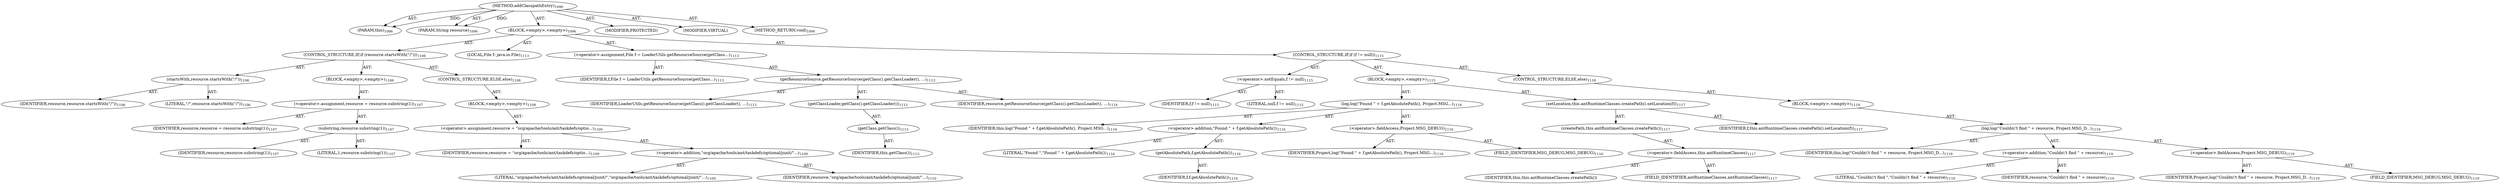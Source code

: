 digraph "addClasspathEntry" {  
"111669149744" [label = <(METHOD,addClasspathEntry)<SUB>1096</SUB>> ]
"115964117013" [label = <(PARAM,this)<SUB>1096</SUB>> ]
"115964117083" [label = <(PARAM,String resource)<SUB>1096</SUB>> ]
"25769803903" [label = <(BLOCK,&lt;empty&gt;,&lt;empty&gt;)<SUB>1096</SUB>> ]
"47244640326" [label = <(CONTROL_STRUCTURE,IF,if (resource.startsWith(&quot;/&quot;)))<SUB>1106</SUB>> ]
"30064771713" [label = <(startsWith,resource.startsWith(&quot;/&quot;))<SUB>1106</SUB>> ]
"68719477284" [label = <(IDENTIFIER,resource,resource.startsWith(&quot;/&quot;))<SUB>1106</SUB>> ]
"90194313326" [label = <(LITERAL,&quot;/&quot;,resource.startsWith(&quot;/&quot;))<SUB>1106</SUB>> ]
"25769803904" [label = <(BLOCK,&lt;empty&gt;,&lt;empty&gt;)<SUB>1106</SUB>> ]
"30064771714" [label = <(&lt;operator&gt;.assignment,resource = resource.substring(1))<SUB>1107</SUB>> ]
"68719477285" [label = <(IDENTIFIER,resource,resource = resource.substring(1))<SUB>1107</SUB>> ]
"30064771715" [label = <(substring,resource.substring(1))<SUB>1107</SUB>> ]
"68719477286" [label = <(IDENTIFIER,resource,resource.substring(1))<SUB>1107</SUB>> ]
"90194313327" [label = <(LITERAL,1,resource.substring(1))<SUB>1107</SUB>> ]
"47244640327" [label = <(CONTROL_STRUCTURE,ELSE,else)<SUB>1108</SUB>> ]
"25769803905" [label = <(BLOCK,&lt;empty&gt;,&lt;empty&gt;)<SUB>1108</SUB>> ]
"30064771716" [label = <(&lt;operator&gt;.assignment,resource = &quot;org/apache/tools/ant/taskdefs/optio...)<SUB>1109</SUB>> ]
"68719477287" [label = <(IDENTIFIER,resource,resource = &quot;org/apache/tools/ant/taskdefs/optio...)<SUB>1109</SUB>> ]
"30064771717" [label = <(&lt;operator&gt;.addition,&quot;org/apache/tools/ant/taskdefs/optional/junit/&quot;...)<SUB>1109</SUB>> ]
"90194313328" [label = <(LITERAL,&quot;org/apache/tools/ant/taskdefs/optional/junit/&quot;,&quot;org/apache/tools/ant/taskdefs/optional/junit/&quot;...)<SUB>1109</SUB>> ]
"68719477288" [label = <(IDENTIFIER,resource,&quot;org/apache/tools/ant/taskdefs/optional/junit/&quot;...)<SUB>1110</SUB>> ]
"94489280581" [label = <(LOCAL,File f: java.io.File)<SUB>1113</SUB>> ]
"30064771718" [label = <(&lt;operator&gt;.assignment,File f = LoaderUtils.getResourceSource(getClass...)<SUB>1113</SUB>> ]
"68719477289" [label = <(IDENTIFIER,f,File f = LoaderUtils.getResourceSource(getClass...)<SUB>1113</SUB>> ]
"30064771719" [label = <(getResourceSource,getResourceSource(getClass().getClassLoader(), ...)<SUB>1113</SUB>> ]
"68719477290" [label = <(IDENTIFIER,LoaderUtils,getResourceSource(getClass().getClassLoader(), ...)<SUB>1113</SUB>> ]
"30064771720" [label = <(getClassLoader,getClass().getClassLoader())<SUB>1113</SUB>> ]
"30064771721" [label = <(getClass,getClass())<SUB>1113</SUB>> ]
"68719476798" [label = <(IDENTIFIER,this,getClass())<SUB>1113</SUB>> ]
"68719477291" [label = <(IDENTIFIER,resource,getResourceSource(getClass().getClassLoader(), ...)<SUB>1114</SUB>> ]
"47244640328" [label = <(CONTROL_STRUCTURE,IF,if (f != null))<SUB>1115</SUB>> ]
"30064771722" [label = <(&lt;operator&gt;.notEquals,f != null)<SUB>1115</SUB>> ]
"68719477292" [label = <(IDENTIFIER,f,f != null)<SUB>1115</SUB>> ]
"90194313329" [label = <(LITERAL,null,f != null)<SUB>1115</SUB>> ]
"25769803906" [label = <(BLOCK,&lt;empty&gt;,&lt;empty&gt;)<SUB>1115</SUB>> ]
"30064771723" [label = <(log,log(&quot;Found &quot; + f.getAbsolutePath(), Project.MSG...)<SUB>1116</SUB>> ]
"68719476799" [label = <(IDENTIFIER,this,log(&quot;Found &quot; + f.getAbsolutePath(), Project.MSG...)<SUB>1116</SUB>> ]
"30064771724" [label = <(&lt;operator&gt;.addition,&quot;Found &quot; + f.getAbsolutePath())<SUB>1116</SUB>> ]
"90194313330" [label = <(LITERAL,&quot;Found &quot;,&quot;Found &quot; + f.getAbsolutePath())<SUB>1116</SUB>> ]
"30064771725" [label = <(getAbsolutePath,f.getAbsolutePath())<SUB>1116</SUB>> ]
"68719477293" [label = <(IDENTIFIER,f,f.getAbsolutePath())<SUB>1116</SUB>> ]
"30064771726" [label = <(&lt;operator&gt;.fieldAccess,Project.MSG_DEBUG)<SUB>1116</SUB>> ]
"68719477294" [label = <(IDENTIFIER,Project,log(&quot;Found &quot; + f.getAbsolutePath(), Project.MSG...)<SUB>1116</SUB>> ]
"55834574979" [label = <(FIELD_IDENTIFIER,MSG_DEBUG,MSG_DEBUG)<SUB>1116</SUB>> ]
"30064771727" [label = <(setLocation,this.antRuntimeClasses.createPath().setLocation(f))<SUB>1117</SUB>> ]
"30064771728" [label = <(createPath,this.antRuntimeClasses.createPath())<SUB>1117</SUB>> ]
"30064771729" [label = <(&lt;operator&gt;.fieldAccess,this.antRuntimeClasses)<SUB>1117</SUB>> ]
"68719477295" [label = <(IDENTIFIER,this,this.antRuntimeClasses.createPath())> ]
"55834574980" [label = <(FIELD_IDENTIFIER,antRuntimeClasses,antRuntimeClasses)<SUB>1117</SUB>> ]
"68719477296" [label = <(IDENTIFIER,f,this.antRuntimeClasses.createPath().setLocation(f))<SUB>1117</SUB>> ]
"47244640329" [label = <(CONTROL_STRUCTURE,ELSE,else)<SUB>1118</SUB>> ]
"25769803907" [label = <(BLOCK,&lt;empty&gt;,&lt;empty&gt;)<SUB>1118</SUB>> ]
"30064771730" [label = <(log,log(&quot;Couldn\'t find &quot; + resource, Project.MSG_D...)<SUB>1119</SUB>> ]
"68719476800" [label = <(IDENTIFIER,this,log(&quot;Couldn\'t find &quot; + resource, Project.MSG_D...)<SUB>1119</SUB>> ]
"30064771731" [label = <(&lt;operator&gt;.addition,&quot;Couldn\'t find &quot; + resource)<SUB>1119</SUB>> ]
"90194313331" [label = <(LITERAL,&quot;Couldn\'t find &quot;,&quot;Couldn\'t find &quot; + resource)<SUB>1119</SUB>> ]
"68719477297" [label = <(IDENTIFIER,resource,&quot;Couldn\'t find &quot; + resource)<SUB>1119</SUB>> ]
"30064771732" [label = <(&lt;operator&gt;.fieldAccess,Project.MSG_DEBUG)<SUB>1119</SUB>> ]
"68719477298" [label = <(IDENTIFIER,Project,log(&quot;Couldn\'t find &quot; + resource, Project.MSG_D...)<SUB>1119</SUB>> ]
"55834574981" [label = <(FIELD_IDENTIFIER,MSG_DEBUG,MSG_DEBUG)<SUB>1119</SUB>> ]
"133143986293" [label = <(MODIFIER,PROTECTED)> ]
"133143986294" [label = <(MODIFIER,VIRTUAL)> ]
"128849018928" [label = <(METHOD_RETURN,void)<SUB>1096</SUB>> ]
  "111669149744" -> "115964117013"  [ label = "AST: "] 
  "111669149744" -> "115964117083"  [ label = "AST: "] 
  "111669149744" -> "25769803903"  [ label = "AST: "] 
  "111669149744" -> "133143986293"  [ label = "AST: "] 
  "111669149744" -> "133143986294"  [ label = "AST: "] 
  "111669149744" -> "128849018928"  [ label = "AST: "] 
  "25769803903" -> "47244640326"  [ label = "AST: "] 
  "25769803903" -> "94489280581"  [ label = "AST: "] 
  "25769803903" -> "30064771718"  [ label = "AST: "] 
  "25769803903" -> "47244640328"  [ label = "AST: "] 
  "47244640326" -> "30064771713"  [ label = "AST: "] 
  "47244640326" -> "25769803904"  [ label = "AST: "] 
  "47244640326" -> "47244640327"  [ label = "AST: "] 
  "30064771713" -> "68719477284"  [ label = "AST: "] 
  "30064771713" -> "90194313326"  [ label = "AST: "] 
  "25769803904" -> "30064771714"  [ label = "AST: "] 
  "30064771714" -> "68719477285"  [ label = "AST: "] 
  "30064771714" -> "30064771715"  [ label = "AST: "] 
  "30064771715" -> "68719477286"  [ label = "AST: "] 
  "30064771715" -> "90194313327"  [ label = "AST: "] 
  "47244640327" -> "25769803905"  [ label = "AST: "] 
  "25769803905" -> "30064771716"  [ label = "AST: "] 
  "30064771716" -> "68719477287"  [ label = "AST: "] 
  "30064771716" -> "30064771717"  [ label = "AST: "] 
  "30064771717" -> "90194313328"  [ label = "AST: "] 
  "30064771717" -> "68719477288"  [ label = "AST: "] 
  "30064771718" -> "68719477289"  [ label = "AST: "] 
  "30064771718" -> "30064771719"  [ label = "AST: "] 
  "30064771719" -> "68719477290"  [ label = "AST: "] 
  "30064771719" -> "30064771720"  [ label = "AST: "] 
  "30064771719" -> "68719477291"  [ label = "AST: "] 
  "30064771720" -> "30064771721"  [ label = "AST: "] 
  "30064771721" -> "68719476798"  [ label = "AST: "] 
  "47244640328" -> "30064771722"  [ label = "AST: "] 
  "47244640328" -> "25769803906"  [ label = "AST: "] 
  "47244640328" -> "47244640329"  [ label = "AST: "] 
  "30064771722" -> "68719477292"  [ label = "AST: "] 
  "30064771722" -> "90194313329"  [ label = "AST: "] 
  "25769803906" -> "30064771723"  [ label = "AST: "] 
  "25769803906" -> "30064771727"  [ label = "AST: "] 
  "30064771723" -> "68719476799"  [ label = "AST: "] 
  "30064771723" -> "30064771724"  [ label = "AST: "] 
  "30064771723" -> "30064771726"  [ label = "AST: "] 
  "30064771724" -> "90194313330"  [ label = "AST: "] 
  "30064771724" -> "30064771725"  [ label = "AST: "] 
  "30064771725" -> "68719477293"  [ label = "AST: "] 
  "30064771726" -> "68719477294"  [ label = "AST: "] 
  "30064771726" -> "55834574979"  [ label = "AST: "] 
  "30064771727" -> "30064771728"  [ label = "AST: "] 
  "30064771727" -> "68719477296"  [ label = "AST: "] 
  "30064771728" -> "30064771729"  [ label = "AST: "] 
  "30064771729" -> "68719477295"  [ label = "AST: "] 
  "30064771729" -> "55834574980"  [ label = "AST: "] 
  "47244640329" -> "25769803907"  [ label = "AST: "] 
  "25769803907" -> "30064771730"  [ label = "AST: "] 
  "30064771730" -> "68719476800"  [ label = "AST: "] 
  "30064771730" -> "30064771731"  [ label = "AST: "] 
  "30064771730" -> "30064771732"  [ label = "AST: "] 
  "30064771731" -> "90194313331"  [ label = "AST: "] 
  "30064771731" -> "68719477297"  [ label = "AST: "] 
  "30064771732" -> "68719477298"  [ label = "AST: "] 
  "30064771732" -> "55834574981"  [ label = "AST: "] 
  "111669149744" -> "115964117013"  [ label = "DDG: "] 
  "111669149744" -> "115964117083"  [ label = "DDG: "] 
}
